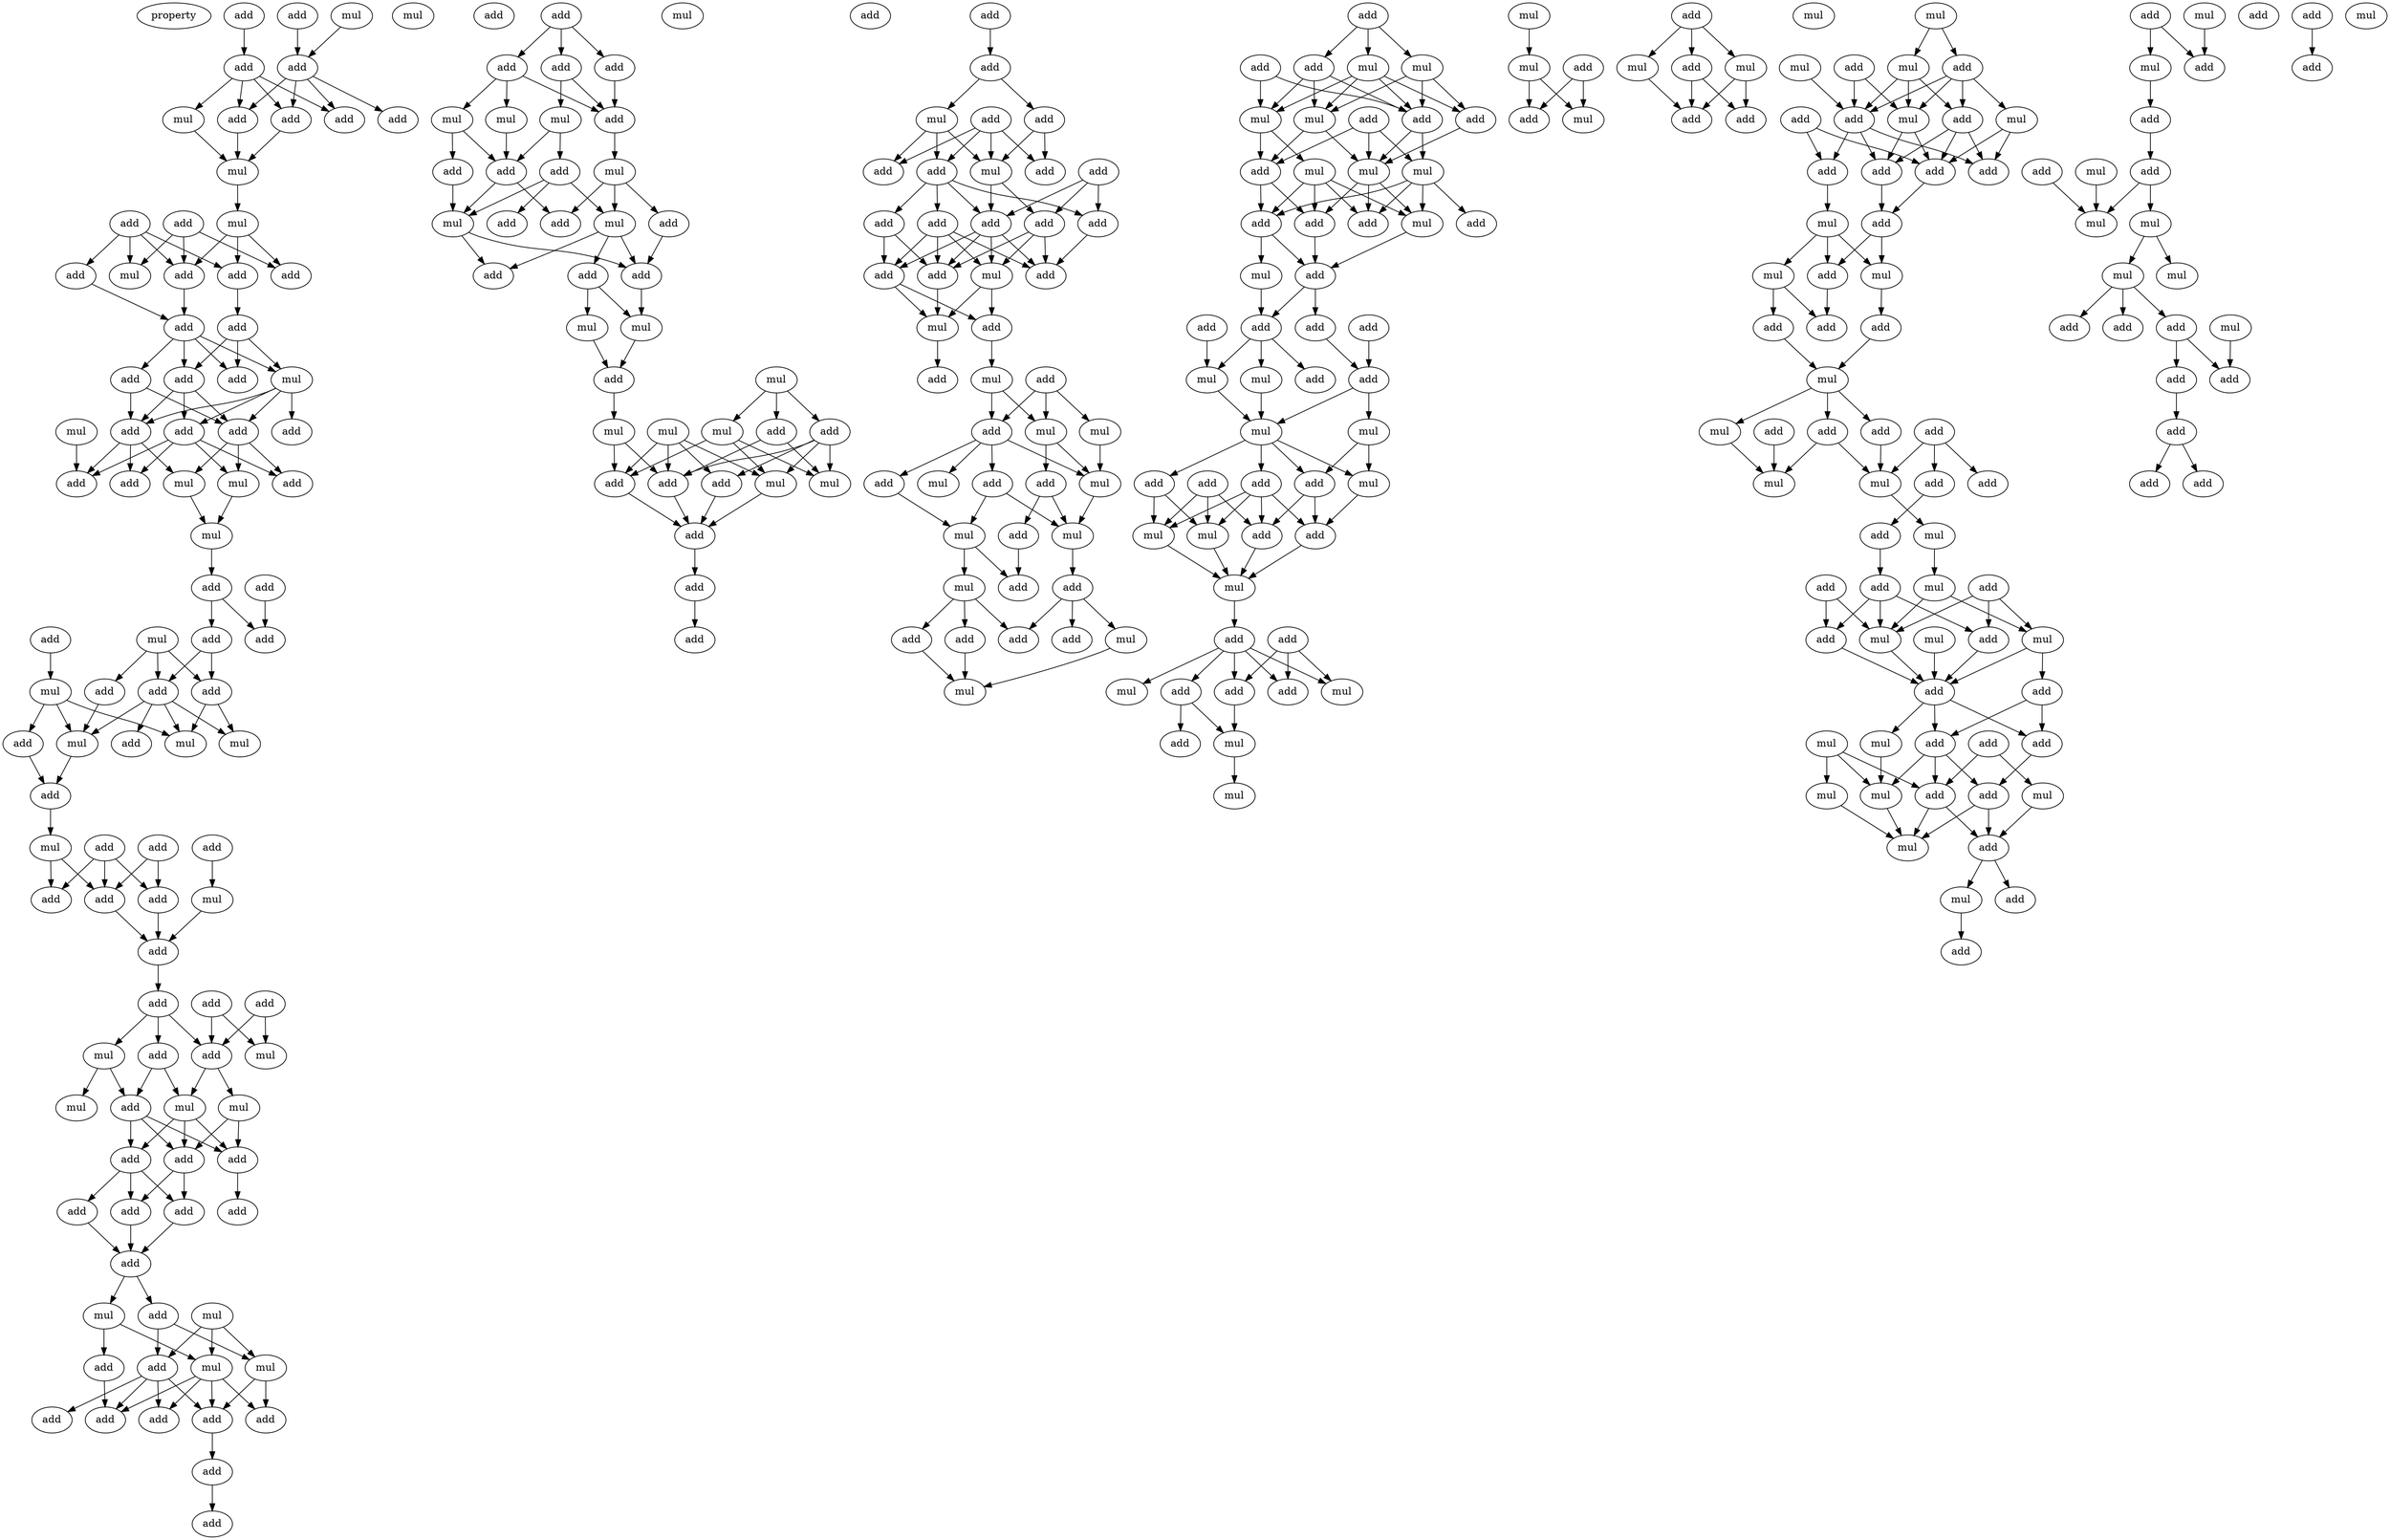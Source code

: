 digraph {
    node [fontcolor=black]
    property [mul=2,lf=1.1]
    0 [ label = mul ];
    1 [ label = add ];
    2 [ label = add ];
    3 [ label = mul ];
    4 [ label = add ];
    5 [ label = add ];
    6 [ label = add ];
    7 [ label = add ];
    8 [ label = add ];
    9 [ label = add ];
    10 [ label = mul ];
    11 [ label = mul ];
    12 [ label = add ];
    13 [ label = add ];
    14 [ label = mul ];
    15 [ label = add ];
    16 [ label = add ];
    17 [ label = add ];
    18 [ label = mul ];
    19 [ label = add ];
    20 [ label = add ];
    21 [ label = add ];
    22 [ label = add ];
    23 [ label = mul ];
    24 [ label = add ];
    25 [ label = add ];
    26 [ label = mul ];
    27 [ label = add ];
    28 [ label = add ];
    29 [ label = add ];
    30 [ label = add ];
    31 [ label = add ];
    32 [ label = add ];
    33 [ label = mul ];
    34 [ label = add ];
    35 [ label = mul ];
    36 [ label = mul ];
    37 [ label = add ];
    38 [ label = add ];
    39 [ label = add ];
    40 [ label = mul ];
    41 [ label = add ];
    42 [ label = add ];
    43 [ label = add ];
    44 [ label = add ];
    45 [ label = mul ];
    46 [ label = add ];
    47 [ label = mul ];
    48 [ label = mul ];
    49 [ label = add ];
    50 [ label = mul ];
    51 [ label = add ];
    52 [ label = add ];
    53 [ label = add ];
    54 [ label = add ];
    55 [ label = mul ];
    56 [ label = add ];
    57 [ label = add ];
    58 [ label = add ];
    59 [ label = add ];
    60 [ label = mul ];
    61 [ label = add ];
    62 [ label = add ];
    63 [ label = add ];
    64 [ label = add ];
    65 [ label = mul ];
    66 [ label = mul ];
    67 [ label = add ];
    68 [ label = add ];
    69 [ label = mul ];
    70 [ label = mul ];
    71 [ label = add ];
    72 [ label = mul ];
    73 [ label = add ];
    74 [ label = add ];
    75 [ label = add ];
    76 [ label = add ];
    77 [ label = add ];
    78 [ label = add ];
    79 [ label = add ];
    80 [ label = add ];
    81 [ label = add ];
    82 [ label = mul ];
    83 [ label = add ];
    84 [ label = mul ];
    85 [ label = add ];
    86 [ label = mul ];
    87 [ label = mul ];
    88 [ label = add ];
    89 [ label = add ];
    90 [ label = add ];
    91 [ label = add ];
    92 [ label = add ];
    93 [ label = add ];
    94 [ label = add ];
    95 [ label = add ];
    96 [ label = add ];
    97 [ label = add ];
    98 [ label = add ];
    99 [ label = add ];
    100 [ label = mul ];
    101 [ label = add ];
    102 [ label = mul ];
    103 [ label = mul ];
    104 [ label = add ];
    105 [ label = add ];
    106 [ label = mul ];
    107 [ label = add ];
    108 [ label = add ];
    109 [ label = mul ];
    110 [ label = add ];
    111 [ label = mul ];
    112 [ label = add ];
    113 [ label = add ];
    114 [ label = add ];
    115 [ label = add ];
    116 [ label = mul ];
    117 [ label = mul ];
    118 [ label = add ];
    119 [ label = mul ];
    120 [ label = add ];
    121 [ label = mul ];
    122 [ label = mul ];
    123 [ label = add ];
    124 [ label = mul ];
    125 [ label = add ];
    126 [ label = add ];
    127 [ label = mul ];
    128 [ label = add ];
    129 [ label = mul ];
    130 [ label = add ];
    131 [ label = add ];
    132 [ label = add ];
    133 [ label = mul ];
    134 [ label = add ];
    135 [ label = add ];
    136 [ label = add ];
    137 [ label = add ];
    138 [ label = mul ];
    139 [ label = add ];
    140 [ label = add ];
    141 [ label = mul ];
    142 [ label = add ];
    143 [ label = add ];
    144 [ label = add ];
    145 [ label = add ];
    146 [ label = add ];
    147 [ label = add ];
    148 [ label = add ];
    149 [ label = add ];
    150 [ label = add ];
    151 [ label = add ];
    152 [ label = mul ];
    153 [ label = add ];
    154 [ label = mul ];
    155 [ label = add ];
    156 [ label = add ];
    157 [ label = add ];
    158 [ label = mul ];
    159 [ label = add ];
    160 [ label = mul ];
    161 [ label = mul ];
    162 [ label = add ];
    163 [ label = add ];
    164 [ label = mul ];
    165 [ label = add ];
    166 [ label = mul ];
    167 [ label = mul ];
    168 [ label = mul ];
    169 [ label = add ];
    170 [ label = add ];
    171 [ label = add ];
    172 [ label = mul ];
    173 [ label = add ];
    174 [ label = add ];
    175 [ label = add ];
    176 [ label = mul ];
    177 [ label = add ];
    178 [ label = mul ];
    179 [ label = add ];
    180 [ label = mul ];
    181 [ label = mul ];
    182 [ label = add ];
    183 [ label = add ];
    184 [ label = add ];
    185 [ label = add ];
    186 [ label = add ];
    187 [ label = mul ];
    188 [ label = mul ];
    189 [ label = mul ];
    190 [ label = mul ];
    191 [ label = mul ];
    192 [ label = add ];
    193 [ label = add ];
    194 [ label = add ];
    195 [ label = add ];
    196 [ label = mul ];
    197 [ label = add ];
    198 [ label = mul ];
    199 [ label = add ];
    200 [ label = add ];
    201 [ label = add ];
    202 [ label = add ];
    203 [ label = add ];
    204 [ label = mul ];
    205 [ label = add ];
    206 [ label = mul ];
    207 [ label = add ];
    208 [ label = mul ];
    209 [ label = mul ];
    210 [ label = add ];
    211 [ label = mul ];
    212 [ label = add ];
    213 [ label = add ];
    214 [ label = add ];
    215 [ label = add ];
    216 [ label = add ];
    217 [ label = mul ];
    218 [ label = mul ];
    219 [ label = mul ];
    220 [ label = add ];
    221 [ label = add ];
    222 [ label = mul ];
    223 [ label = add ];
    224 [ label = add ];
    225 [ label = add ];
    226 [ label = mul ];
    227 [ label = mul ];
    228 [ label = add ];
    229 [ label = mul ];
    230 [ label = mul ];
    231 [ label = mul ];
    232 [ label = add ];
    233 [ label = add ];
    234 [ label = mul ];
    235 [ label = add ];
    236 [ label = mul ];
    237 [ label = mul ];
    238 [ label = mul ];
    239 [ label = add ];
    240 [ label = add ];
    241 [ label = add ];
    242 [ label = mul ];
    243 [ label = mul ];
    244 [ label = mul ];
    245 [ label = add ];
    246 [ label = add ];
    247 [ label = add ];
    248 [ label = add ];
    249 [ label = mul ];
    250 [ label = mul ];
    251 [ label = add ];
    252 [ label = add ];
    253 [ label = add ];
    254 [ label = add ];
    255 [ label = add ];
    256 [ label = mul ];
    257 [ label = add ];
    258 [ label = add ];
    259 [ label = mul ];
    260 [ label = mul ];
    261 [ label = add ];
    262 [ label = add ];
    263 [ label = add ];
    264 [ label = mul ];
    265 [ label = add ];
    266 [ label = mul ];
    267 [ label = add ];
    268 [ label = add ];
    269 [ label = add ];
    270 [ label = mul ];
    271 [ label = add ];
    272 [ label = mul ];
    273 [ label = add ];
    274 [ label = add ];
    275 [ label = mul ];
    276 [ label = add ];
    277 [ label = mul ];
    278 [ label = add ];
    279 [ label = add ];
    280 [ label = mul ];
    281 [ label = add ];
    282 [ label = mul ];
    283 [ label = add ];
    284 [ label = mul ];
    285 [ label = add ];
    286 [ label = add ];
    287 [ label = add ];
    288 [ label = mul ];
    289 [ label = add ];
    290 [ label = add ];
    291 [ label = mul ];
    292 [ label = mul ];
    293 [ label = add ];
    294 [ label = mul ];
    295 [ label = add ];
    296 [ label = mul ];
    297 [ label = mul ];
    298 [ label = add ];
    299 [ label = mul ];
    300 [ label = add ];
    301 [ label = add ];
    302 [ label = add ];
    303 [ label = mul ];
    304 [ label = mul ];
    305 [ label = add ];
    306 [ label = add ];
    307 [ label = add ];
    308 [ label = add ];
    309 [ label = mul ];
    310 [ label = mul ];
    311 [ label = mul ];
    312 [ label = mul ];
    313 [ label = mul ];
    314 [ label = add ];
    315 [ label = mul ];
    316 [ label = add ];
    317 [ label = add ];
    318 [ label = add ];
    319 [ label = add ];
    320 [ label = add ];
    321 [ label = add ];
    322 [ label = add ];
    323 [ label = add ];
    324 [ label = add ];
    325 [ label = add ];
    326 [ label = mul ];
    0 -> 5 [ name = 0 ];
    1 -> 5 [ name = 1 ];
    2 -> 4 [ name = 2 ];
    4 -> 6 [ name = 3 ];
    4 -> 8 [ name = 4 ];
    4 -> 9 [ name = 5 ];
    4 -> 10 [ name = 6 ];
    5 -> 6 [ name = 7 ];
    5 -> 7 [ name = 8 ];
    5 -> 8 [ name = 9 ];
    5 -> 9 [ name = 10 ];
    6 -> 11 [ name = 11 ];
    8 -> 11 [ name = 12 ];
    10 -> 11 [ name = 13 ];
    11 -> 14 [ name = 14 ];
    12 -> 15 [ name = 15 ];
    12 -> 16 [ name = 16 ];
    12 -> 17 [ name = 17 ];
    12 -> 18 [ name = 18 ];
    13 -> 15 [ name = 19 ];
    13 -> 18 [ name = 20 ];
    13 -> 19 [ name = 21 ];
    14 -> 15 [ name = 22 ];
    14 -> 17 [ name = 23 ];
    14 -> 19 [ name = 24 ];
    15 -> 21 [ name = 25 ];
    16 -> 21 [ name = 26 ];
    17 -> 20 [ name = 27 ];
    20 -> 23 [ name = 28 ];
    20 -> 24 [ name = 29 ];
    20 -> 25 [ name = 30 ];
    21 -> 22 [ name = 31 ];
    21 -> 23 [ name = 32 ];
    21 -> 24 [ name = 33 ];
    21 -> 25 [ name = 34 ];
    22 -> 28 [ name = 35 ];
    22 -> 30 [ name = 36 ];
    23 -> 27 [ name = 37 ];
    23 -> 28 [ name = 38 ];
    23 -> 29 [ name = 39 ];
    23 -> 30 [ name = 40 ];
    24 -> 27 [ name = 41 ];
    24 -> 28 [ name = 42 ];
    24 -> 30 [ name = 43 ];
    26 -> 32 [ name = 44 ];
    27 -> 31 [ name = 45 ];
    27 -> 32 [ name = 46 ];
    27 -> 33 [ name = 47 ];
    27 -> 34 [ name = 48 ];
    28 -> 31 [ name = 49 ];
    28 -> 33 [ name = 50 ];
    28 -> 35 [ name = 51 ];
    30 -> 32 [ name = 52 ];
    30 -> 34 [ name = 53 ];
    30 -> 35 [ name = 54 ];
    33 -> 36 [ name = 55 ];
    35 -> 36 [ name = 56 ];
    36 -> 38 [ name = 57 ];
    37 -> 41 [ name = 58 ];
    38 -> 39 [ name = 59 ];
    38 -> 41 [ name = 60 ];
    39 -> 43 [ name = 61 ];
    39 -> 46 [ name = 62 ];
    40 -> 43 [ name = 63 ];
    40 -> 44 [ name = 64 ];
    40 -> 46 [ name = 65 ];
    42 -> 45 [ name = 66 ];
    43 -> 47 [ name = 67 ];
    43 -> 48 [ name = 68 ];
    43 -> 49 [ name = 69 ];
    43 -> 50 [ name = 70 ];
    44 -> 47 [ name = 71 ];
    45 -> 47 [ name = 72 ];
    45 -> 48 [ name = 73 ];
    45 -> 51 [ name = 74 ];
    46 -> 48 [ name = 75 ];
    46 -> 50 [ name = 76 ];
    47 -> 52 [ name = 77 ];
    51 -> 52 [ name = 78 ];
    52 -> 55 [ name = 79 ];
    53 -> 60 [ name = 80 ];
    54 -> 57 [ name = 81 ];
    54 -> 58 [ name = 82 ];
    54 -> 59 [ name = 83 ];
    55 -> 57 [ name = 84 ];
    55 -> 58 [ name = 85 ];
    56 -> 57 [ name = 86 ];
    56 -> 59 [ name = 87 ];
    57 -> 61 [ name = 88 ];
    59 -> 61 [ name = 89 ];
    60 -> 61 [ name = 90 ];
    61 -> 62 [ name = 91 ];
    62 -> 65 [ name = 92 ];
    62 -> 67 [ name = 93 ];
    62 -> 68 [ name = 94 ];
    63 -> 66 [ name = 95 ];
    63 -> 68 [ name = 96 ];
    64 -> 66 [ name = 97 ];
    64 -> 68 [ name = 98 ];
    65 -> 70 [ name = 99 ];
    65 -> 71 [ name = 100 ];
    67 -> 71 [ name = 101 ];
    67 -> 72 [ name = 102 ];
    68 -> 69 [ name = 103 ];
    68 -> 72 [ name = 104 ];
    69 -> 73 [ name = 105 ];
    69 -> 74 [ name = 106 ];
    71 -> 73 [ name = 107 ];
    71 -> 74 [ name = 108 ];
    71 -> 75 [ name = 109 ];
    72 -> 73 [ name = 110 ];
    72 -> 74 [ name = 111 ];
    72 -> 75 [ name = 112 ];
    73 -> 76 [ name = 113 ];
    74 -> 79 [ name = 114 ];
    74 -> 80 [ name = 115 ];
    75 -> 77 [ name = 116 ];
    75 -> 79 [ name = 117 ];
    75 -> 80 [ name = 118 ];
    77 -> 81 [ name = 119 ];
    79 -> 81 [ name = 120 ];
    80 -> 81 [ name = 121 ];
    81 -> 82 [ name = 122 ];
    81 -> 83 [ name = 123 ];
    82 -> 86 [ name = 124 ];
    82 -> 88 [ name = 125 ];
    83 -> 85 [ name = 126 ];
    83 -> 87 [ name = 127 ];
    84 -> 85 [ name = 128 ];
    84 -> 86 [ name = 129 ];
    84 -> 87 [ name = 130 ];
    85 -> 89 [ name = 131 ];
    85 -> 90 [ name = 132 ];
    85 -> 91 [ name = 133 ];
    85 -> 92 [ name = 134 ];
    86 -> 89 [ name = 135 ];
    86 -> 90 [ name = 136 ];
    86 -> 91 [ name = 137 ];
    86 -> 93 [ name = 138 ];
    87 -> 91 [ name = 139 ];
    87 -> 93 [ name = 140 ];
    88 -> 90 [ name = 141 ];
    91 -> 94 [ name = 142 ];
    94 -> 95 [ name = 143 ];
    96 -> 97 [ name = 144 ];
    96 -> 98 [ name = 145 ];
    96 -> 99 [ name = 146 ];
    97 -> 101 [ name = 147 ];
    98 -> 100 [ name = 148 ];
    98 -> 101 [ name = 149 ];
    99 -> 101 [ name = 150 ];
    99 -> 102 [ name = 151 ];
    99 -> 103 [ name = 152 ];
    100 -> 104 [ name = 153 ];
    100 -> 107 [ name = 154 ];
    101 -> 106 [ name = 155 ];
    102 -> 104 [ name = 156 ];
    102 -> 105 [ name = 157 ];
    103 -> 104 [ name = 158 ];
    104 -> 111 [ name = 159 ];
    104 -> 112 [ name = 160 ];
    105 -> 111 [ name = 161 ];
    106 -> 109 [ name = 162 ];
    106 -> 110 [ name = 163 ];
    106 -> 112 [ name = 164 ];
    107 -> 108 [ name = 165 ];
    107 -> 109 [ name = 166 ];
    107 -> 111 [ name = 167 ];
    109 -> 113 [ name = 168 ];
    109 -> 114 [ name = 169 ];
    109 -> 115 [ name = 170 ];
    110 -> 113 [ name = 171 ];
    111 -> 113 [ name = 172 ];
    111 -> 115 [ name = 173 ];
    113 -> 117 [ name = 174 ];
    114 -> 116 [ name = 175 ];
    114 -> 117 [ name = 176 ];
    116 -> 118 [ name = 177 ];
    117 -> 118 [ name = 178 ];
    118 -> 124 [ name = 179 ];
    119 -> 120 [ name = 180 ];
    119 -> 121 [ name = 181 ];
    119 -> 123 [ name = 182 ];
    120 -> 126 [ name = 183 ];
    120 -> 127 [ name = 184 ];
    120 -> 128 [ name = 185 ];
    120 -> 129 [ name = 186 ];
    121 -> 125 [ name = 187 ];
    121 -> 127 [ name = 188 ];
    121 -> 129 [ name = 189 ];
    122 -> 125 [ name = 190 ];
    122 -> 126 [ name = 191 ];
    122 -> 127 [ name = 192 ];
    122 -> 128 [ name = 193 ];
    123 -> 126 [ name = 194 ];
    123 -> 129 [ name = 195 ];
    124 -> 125 [ name = 196 ];
    124 -> 126 [ name = 197 ];
    125 -> 130 [ name = 198 ];
    126 -> 130 [ name = 199 ];
    127 -> 130 [ name = 200 ];
    128 -> 130 [ name = 201 ];
    130 -> 131 [ name = 202 ];
    131 -> 132 [ name = 203 ];
    135 -> 136 [ name = 204 ];
    136 -> 137 [ name = 205 ];
    136 -> 138 [ name = 206 ];
    137 -> 141 [ name = 207 ];
    137 -> 142 [ name = 208 ];
    138 -> 140 [ name = 209 ];
    138 -> 141 [ name = 210 ];
    138 -> 143 [ name = 211 ];
    139 -> 140 [ name = 212 ];
    139 -> 141 [ name = 213 ];
    139 -> 142 [ name = 214 ];
    139 -> 143 [ name = 215 ];
    141 -> 146 [ name = 216 ];
    141 -> 147 [ name = 217 ];
    143 -> 145 [ name = 218 ];
    143 -> 147 [ name = 219 ];
    143 -> 148 [ name = 220 ];
    143 -> 149 [ name = 221 ];
    144 -> 145 [ name = 222 ];
    144 -> 146 [ name = 223 ];
    144 -> 147 [ name = 224 ];
    145 -> 153 [ name = 225 ];
    146 -> 150 [ name = 226 ];
    146 -> 152 [ name = 227 ];
    146 -> 153 [ name = 228 ];
    147 -> 150 [ name = 229 ];
    147 -> 151 [ name = 230 ];
    147 -> 152 [ name = 231 ];
    147 -> 153 [ name = 232 ];
    148 -> 150 [ name = 233 ];
    148 -> 151 [ name = 234 ];
    148 -> 152 [ name = 235 ];
    148 -> 153 [ name = 236 ];
    149 -> 150 [ name = 237 ];
    149 -> 151 [ name = 238 ];
    150 -> 154 [ name = 239 ];
    151 -> 154 [ name = 240 ];
    151 -> 155 [ name = 241 ];
    152 -> 154 [ name = 242 ];
    152 -> 155 [ name = 243 ];
    154 -> 156 [ name = 244 ];
    155 -> 158 [ name = 245 ];
    157 -> 159 [ name = 246 ];
    157 -> 160 [ name = 247 ];
    157 -> 161 [ name = 248 ];
    158 -> 159 [ name = 249 ];
    158 -> 161 [ name = 250 ];
    159 -> 162 [ name = 251 ];
    159 -> 163 [ name = 252 ];
    159 -> 164 [ name = 253 ];
    159 -> 166 [ name = 254 ];
    160 -> 164 [ name = 255 ];
    161 -> 164 [ name = 256 ];
    161 -> 165 [ name = 257 ];
    162 -> 167 [ name = 258 ];
    162 -> 168 [ name = 259 ];
    163 -> 168 [ name = 260 ];
    164 -> 167 [ name = 261 ];
    165 -> 167 [ name = 262 ];
    165 -> 169 [ name = 263 ];
    167 -> 171 [ name = 264 ];
    168 -> 170 [ name = 265 ];
    168 -> 172 [ name = 266 ];
    169 -> 170 [ name = 267 ];
    171 -> 174 [ name = 268 ];
    171 -> 175 [ name = 269 ];
    171 -> 176 [ name = 270 ];
    172 -> 173 [ name = 271 ];
    172 -> 174 [ name = 272 ];
    172 -> 177 [ name = 273 ];
    173 -> 178 [ name = 274 ];
    176 -> 178 [ name = 275 ];
    177 -> 178 [ name = 276 ];
    179 -> 180 [ name = 277 ];
    179 -> 181 [ name = 278 ];
    179 -> 182 [ name = 279 ];
    180 -> 185 [ name = 280 ];
    180 -> 186 [ name = 281 ];
    180 -> 187 [ name = 282 ];
    180 -> 188 [ name = 283 ];
    181 -> 185 [ name = 284 ];
    181 -> 186 [ name = 285 ];
    181 -> 187 [ name = 286 ];
    182 -> 186 [ name = 287 ];
    182 -> 187 [ name = 288 ];
    182 -> 188 [ name = 289 ];
    183 -> 186 [ name = 290 ];
    183 -> 188 [ name = 291 ];
    184 -> 189 [ name = 292 ];
    184 -> 191 [ name = 293 ];
    184 -> 192 [ name = 294 ];
    185 -> 189 [ name = 295 ];
    186 -> 189 [ name = 296 ];
    186 -> 191 [ name = 297 ];
    187 -> 189 [ name = 298 ];
    187 -> 192 [ name = 299 ];
    188 -> 190 [ name = 300 ];
    188 -> 192 [ name = 301 ];
    189 -> 193 [ name = 302 ];
    189 -> 194 [ name = 303 ];
    189 -> 196 [ name = 304 ];
    190 -> 193 [ name = 305 ];
    190 -> 194 [ name = 306 ];
    190 -> 195 [ name = 307 ];
    190 -> 196 [ name = 308 ];
    191 -> 194 [ name = 309 ];
    191 -> 195 [ name = 310 ];
    191 -> 196 [ name = 311 ];
    191 -> 197 [ name = 312 ];
    192 -> 193 [ name = 313 ];
    192 -> 195 [ name = 314 ];
    193 -> 199 [ name = 315 ];
    195 -> 198 [ name = 316 ];
    195 -> 199 [ name = 317 ];
    196 -> 199 [ name = 318 ];
    198 -> 203 [ name = 319 ];
    199 -> 200 [ name = 320 ];
    199 -> 203 [ name = 321 ];
    200 -> 207 [ name = 322 ];
    201 -> 204 [ name = 323 ];
    202 -> 207 [ name = 324 ];
    203 -> 204 [ name = 325 ];
    203 -> 205 [ name = 326 ];
    203 -> 206 [ name = 327 ];
    204 -> 208 [ name = 328 ];
    206 -> 208 [ name = 329 ];
    207 -> 208 [ name = 330 ];
    207 -> 209 [ name = 331 ];
    208 -> 210 [ name = 332 ];
    208 -> 211 [ name = 333 ];
    208 -> 212 [ name = 334 ];
    208 -> 213 [ name = 335 ];
    209 -> 211 [ name = 336 ];
    209 -> 213 [ name = 337 ];
    210 -> 215 [ name = 338 ];
    210 -> 216 [ name = 339 ];
    210 -> 217 [ name = 340 ];
    210 -> 218 [ name = 341 ];
    211 -> 215 [ name = 342 ];
    212 -> 217 [ name = 343 ];
    212 -> 218 [ name = 344 ];
    213 -> 215 [ name = 345 ];
    213 -> 216 [ name = 346 ];
    214 -> 216 [ name = 347 ];
    214 -> 217 [ name = 348 ];
    214 -> 218 [ name = 349 ];
    215 -> 219 [ name = 350 ];
    216 -> 219 [ name = 351 ];
    217 -> 219 [ name = 352 ];
    218 -> 219 [ name = 353 ];
    219 -> 220 [ name = 354 ];
    220 -> 222 [ name = 355 ];
    220 -> 223 [ name = 356 ];
    220 -> 224 [ name = 357 ];
    220 -> 225 [ name = 358 ];
    220 -> 226 [ name = 359 ];
    221 -> 223 [ name = 360 ];
    221 -> 225 [ name = 361 ];
    221 -> 226 [ name = 362 ];
    223 -> 227 [ name = 363 ];
    224 -> 227 [ name = 364 ];
    224 -> 228 [ name = 365 ];
    227 -> 229 [ name = 366 ];
    230 -> 231 [ name = 367 ];
    231 -> 233 [ name = 368 ];
    231 -> 234 [ name = 369 ];
    232 -> 233 [ name = 370 ];
    232 -> 234 [ name = 371 ];
    235 -> 236 [ name = 372 ];
    235 -> 238 [ name = 373 ];
    235 -> 239 [ name = 374 ];
    236 -> 240 [ name = 375 ];
    236 -> 241 [ name = 376 ];
    238 -> 240 [ name = 377 ];
    239 -> 240 [ name = 378 ];
    239 -> 241 [ name = 379 ];
    242 -> 244 [ name = 380 ];
    242 -> 245 [ name = 381 ];
    243 -> 247 [ name = 382 ];
    244 -> 247 [ name = 383 ];
    244 -> 249 [ name = 384 ];
    244 -> 251 [ name = 385 ];
    245 -> 247 [ name = 386 ];
    245 -> 249 [ name = 387 ];
    245 -> 250 [ name = 388 ];
    245 -> 251 [ name = 389 ];
    246 -> 247 [ name = 390 ];
    246 -> 249 [ name = 391 ];
    247 -> 252 [ name = 392 ];
    247 -> 254 [ name = 393 ];
    247 -> 255 [ name = 394 ];
    248 -> 253 [ name = 395 ];
    248 -> 255 [ name = 396 ];
    249 -> 252 [ name = 397 ];
    249 -> 253 [ name = 398 ];
    250 -> 253 [ name = 399 ];
    250 -> 254 [ name = 400 ];
    251 -> 252 [ name = 401 ];
    251 -> 253 [ name = 402 ];
    251 -> 254 [ name = 403 ];
    252 -> 257 [ name = 404 ];
    253 -> 257 [ name = 405 ];
    255 -> 256 [ name = 406 ];
    256 -> 258 [ name = 407 ];
    256 -> 259 [ name = 408 ];
    256 -> 260 [ name = 409 ];
    257 -> 258 [ name = 410 ];
    257 -> 259 [ name = 411 ];
    258 -> 262 [ name = 412 ];
    259 -> 263 [ name = 413 ];
    260 -> 261 [ name = 414 ];
    260 -> 262 [ name = 415 ];
    261 -> 264 [ name = 416 ];
    263 -> 264 [ name = 417 ];
    264 -> 266 [ name = 418 ];
    264 -> 267 [ name = 419 ];
    264 -> 268 [ name = 420 ];
    265 -> 270 [ name = 421 ];
    266 -> 270 [ name = 422 ];
    267 -> 270 [ name = 423 ];
    267 -> 272 [ name = 424 ];
    268 -> 272 [ name = 425 ];
    269 -> 271 [ name = 426 ];
    269 -> 272 [ name = 427 ];
    269 -> 273 [ name = 428 ];
    272 -> 275 [ name = 429 ];
    273 -> 274 [ name = 430 ];
    274 -> 278 [ name = 431 ];
    275 -> 277 [ name = 432 ];
    276 -> 283 [ name = 433 ];
    276 -> 284 [ name = 434 ];
    277 -> 280 [ name = 435 ];
    277 -> 284 [ name = 436 ];
    278 -> 281 [ name = 437 ];
    278 -> 283 [ name = 438 ];
    278 -> 284 [ name = 439 ];
    279 -> 280 [ name = 440 ];
    279 -> 281 [ name = 441 ];
    279 -> 284 [ name = 442 ];
    280 -> 285 [ name = 443 ];
    280 -> 286 [ name = 444 ];
    281 -> 286 [ name = 445 ];
    282 -> 286 [ name = 446 ];
    283 -> 286 [ name = 447 ];
    284 -> 286 [ name = 448 ];
    285 -> 287 [ name = 449 ];
    285 -> 289 [ name = 450 ];
    286 -> 287 [ name = 451 ];
    286 -> 288 [ name = 452 ];
    286 -> 289 [ name = 453 ];
    287 -> 295 [ name = 454 ];
    288 -> 292 [ name = 455 ];
    289 -> 292 [ name = 456 ];
    289 -> 293 [ name = 457 ];
    289 -> 295 [ name = 458 ];
    290 -> 293 [ name = 459 ];
    290 -> 294 [ name = 460 ];
    291 -> 292 [ name = 461 ];
    291 -> 293 [ name = 462 ];
    291 -> 296 [ name = 463 ];
    292 -> 297 [ name = 464 ];
    293 -> 297 [ name = 465 ];
    293 -> 298 [ name = 466 ];
    294 -> 298 [ name = 467 ];
    295 -> 297 [ name = 468 ];
    295 -> 298 [ name = 469 ];
    296 -> 297 [ name = 470 ];
    298 -> 299 [ name = 471 ];
    298 -> 300 [ name = 472 ];
    299 -> 301 [ name = 473 ];
    302 -> 304 [ name = 474 ];
    302 -> 305 [ name = 475 ];
    303 -> 305 [ name = 476 ];
    304 -> 306 [ name = 477 ];
    306 -> 308 [ name = 478 ];
    307 -> 310 [ name = 479 ];
    308 -> 310 [ name = 480 ];
    308 -> 311 [ name = 481 ];
    309 -> 310 [ name = 482 ];
    311 -> 312 [ name = 483 ];
    311 -> 313 [ name = 484 ];
    312 -> 314 [ name = 485 ];
    312 -> 316 [ name = 486 ];
    312 -> 317 [ name = 487 ];
    315 -> 319 [ name = 488 ];
    317 -> 318 [ name = 489 ];
    317 -> 319 [ name = 490 ];
    318 -> 322 [ name = 491 ];
    321 -> 325 [ name = 492 ];
    322 -> 323 [ name = 493 ];
    322 -> 324 [ name = 494 ];
}

